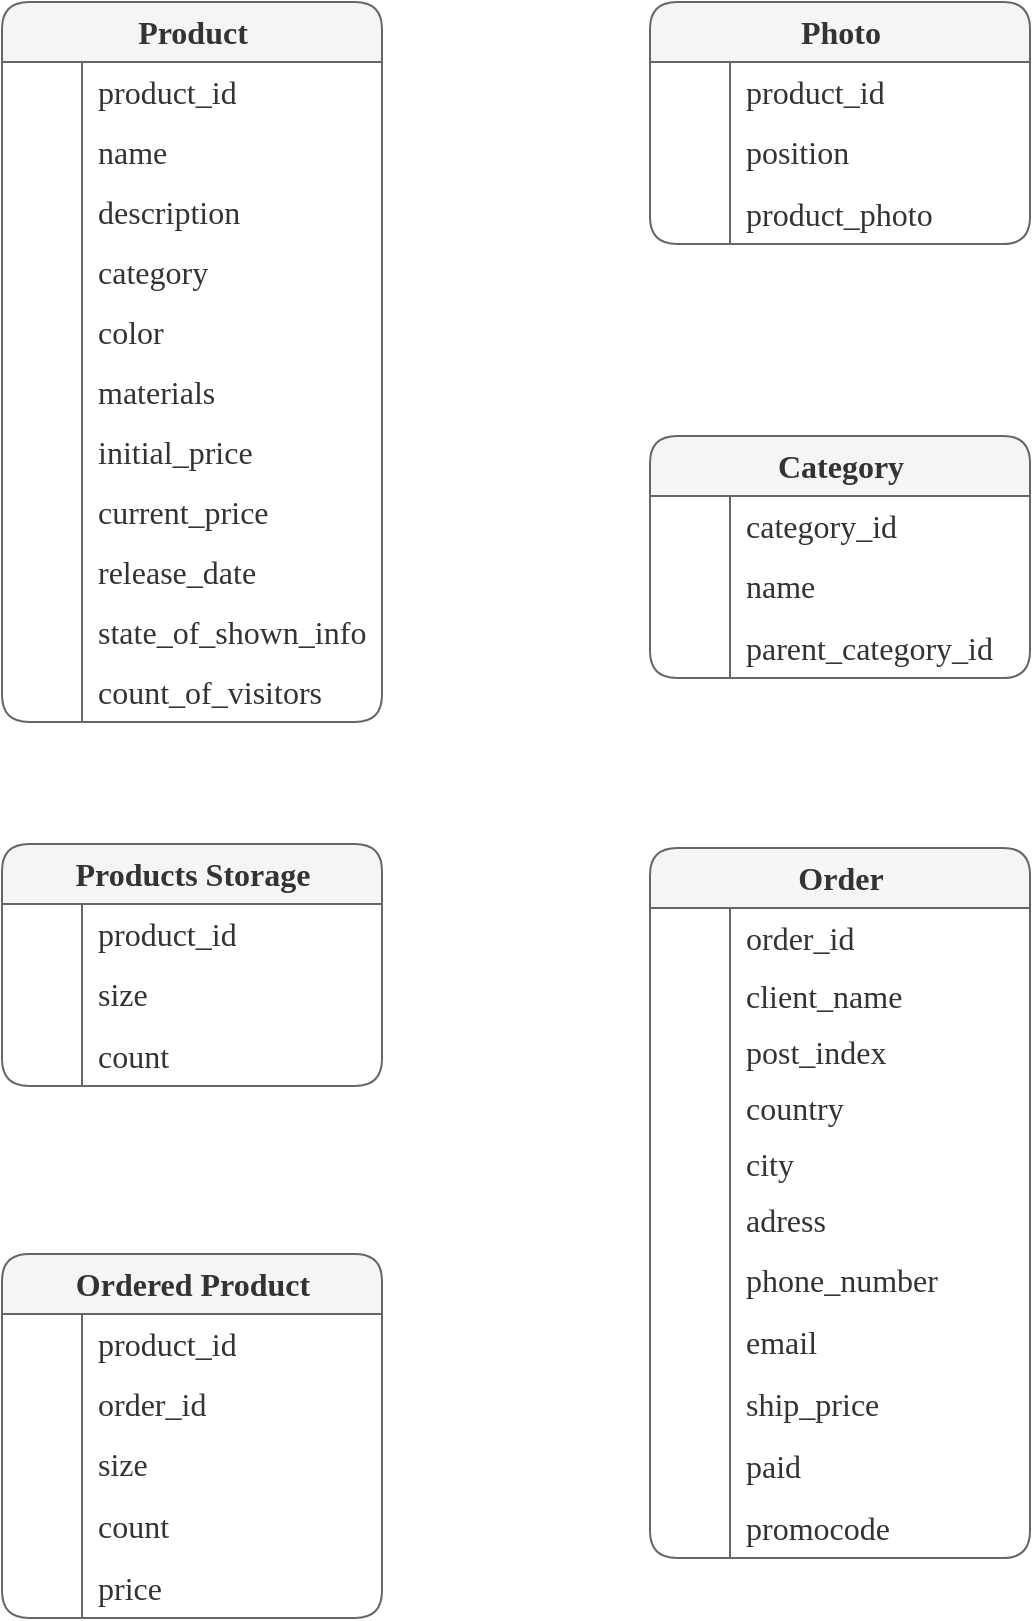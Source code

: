 <mxfile version="20.3.6" type="github">
  <diagram id="C5RBs43oDa-KdzZeNtuy" name="Page-1">
    <mxGraphModel dx="1362" dy="795" grid="0" gridSize="10" guides="1" tooltips="1" connect="1" arrows="1" fold="1" page="1" pageScale="1" pageWidth="827" pageHeight="1169" math="0" shadow="0">
      <root>
        <mxCell id="WIyWlLk6GJQsqaUBKTNV-0" />
        <mxCell id="WIyWlLk6GJQsqaUBKTNV-1" parent="WIyWlLk6GJQsqaUBKTNV-0" />
        <mxCell id="GQmxgL6uchPmQ1sW0K6H-25" value="Product" style="shape=table;startSize=30;container=1;collapsible=0;childLayout=tableLayout;fixedRows=1;rowLines=0;fontStyle=1;rounded=1;sketch=0;fontFamily=Times New Roman;fontSize=16;fontColor=#333333;fillColor=#f5f5f5;gradientColor=none;html=1;strokeColor=#666666;" vertex="1" parent="WIyWlLk6GJQsqaUBKTNV-1">
          <mxGeometry x="80" y="70" width="190" height="360" as="geometry" />
        </mxCell>
        <mxCell id="GQmxgL6uchPmQ1sW0K6H-26" value="" style="shape=tableRow;horizontal=0;startSize=0;swimlaneHead=0;swimlaneBody=0;top=0;left=0;bottom=0;right=0;collapsible=0;dropTarget=0;fillColor=none;points=[[0,0.5],[1,0.5]];portConstraint=eastwest;rounded=0;sketch=0;fontFamily=Times New Roman;fontSize=16;fontColor=#333333;html=1;" vertex="1" parent="GQmxgL6uchPmQ1sW0K6H-25">
          <mxGeometry y="30" width="190" height="30" as="geometry" />
        </mxCell>
        <mxCell id="GQmxgL6uchPmQ1sW0K6H-27" value="" style="shape=partialRectangle;html=1;whiteSpace=wrap;connectable=0;fillColor=none;top=0;left=0;bottom=0;right=0;overflow=hidden;pointerEvents=1;rounded=0;sketch=0;fontFamily=Times New Roman;fontSize=16;fontColor=#333333;startSize=30;" vertex="1" parent="GQmxgL6uchPmQ1sW0K6H-26">
          <mxGeometry width="40" height="30" as="geometry">
            <mxRectangle width="40" height="30" as="alternateBounds" />
          </mxGeometry>
        </mxCell>
        <mxCell id="GQmxgL6uchPmQ1sW0K6H-28" value="product_id" style="shape=partialRectangle;html=1;whiteSpace=wrap;connectable=0;fillColor=none;top=0;left=0;bottom=0;right=0;align=left;spacingLeft=6;overflow=hidden;rounded=0;sketch=0;fontFamily=Times New Roman;fontSize=16;fontColor=#333333;startSize=30;" vertex="1" parent="GQmxgL6uchPmQ1sW0K6H-26">
          <mxGeometry x="40" width="150" height="30" as="geometry">
            <mxRectangle width="150" height="30" as="alternateBounds" />
          </mxGeometry>
        </mxCell>
        <mxCell id="GQmxgL6uchPmQ1sW0K6H-29" value="" style="shape=tableRow;horizontal=0;startSize=0;swimlaneHead=0;swimlaneBody=0;top=0;left=0;bottom=0;right=0;collapsible=0;dropTarget=0;fillColor=none;points=[[0,0.5],[1,0.5]];portConstraint=eastwest;rounded=0;sketch=0;fontFamily=Times New Roman;fontSize=16;fontColor=#333333;html=1;" vertex="1" parent="GQmxgL6uchPmQ1sW0K6H-25">
          <mxGeometry y="60" width="190" height="30" as="geometry" />
        </mxCell>
        <mxCell id="GQmxgL6uchPmQ1sW0K6H-30" value="" style="shape=partialRectangle;html=1;whiteSpace=wrap;connectable=0;fillColor=none;top=0;left=0;bottom=0;right=0;overflow=hidden;rounded=0;sketch=0;fontFamily=Times New Roman;fontSize=16;fontColor=#333333;startSize=30;" vertex="1" parent="GQmxgL6uchPmQ1sW0K6H-29">
          <mxGeometry width="40" height="30" as="geometry">
            <mxRectangle width="40" height="30" as="alternateBounds" />
          </mxGeometry>
        </mxCell>
        <mxCell id="GQmxgL6uchPmQ1sW0K6H-31" value="name" style="shape=partialRectangle;html=1;whiteSpace=wrap;connectable=0;fillColor=none;top=0;left=0;bottom=0;right=0;align=left;spacingLeft=6;overflow=hidden;rounded=0;sketch=0;fontFamily=Times New Roman;fontSize=16;fontColor=#333333;startSize=30;" vertex="1" parent="GQmxgL6uchPmQ1sW0K6H-29">
          <mxGeometry x="40" width="150" height="30" as="geometry">
            <mxRectangle width="150" height="30" as="alternateBounds" />
          </mxGeometry>
        </mxCell>
        <mxCell id="GQmxgL6uchPmQ1sW0K6H-32" value="" style="shape=tableRow;horizontal=0;startSize=0;swimlaneHead=0;swimlaneBody=0;top=0;left=0;bottom=0;right=0;collapsible=0;dropTarget=0;fillColor=none;points=[[0,0.5],[1,0.5]];portConstraint=eastwest;rounded=0;sketch=0;fontFamily=Times New Roman;fontSize=16;fontColor=#333333;html=1;" vertex="1" parent="GQmxgL6uchPmQ1sW0K6H-25">
          <mxGeometry y="90" width="190" height="30" as="geometry" />
        </mxCell>
        <mxCell id="GQmxgL6uchPmQ1sW0K6H-33" value="" style="shape=partialRectangle;html=1;whiteSpace=wrap;connectable=0;fillColor=none;top=0;left=0;bottom=0;right=0;overflow=hidden;rounded=0;sketch=0;fontFamily=Times New Roman;fontSize=16;fontColor=#333333;startSize=30;" vertex="1" parent="GQmxgL6uchPmQ1sW0K6H-32">
          <mxGeometry width="40" height="30" as="geometry">
            <mxRectangle width="40" height="30" as="alternateBounds" />
          </mxGeometry>
        </mxCell>
        <mxCell id="GQmxgL6uchPmQ1sW0K6H-34" value="description" style="shape=partialRectangle;html=1;whiteSpace=wrap;connectable=0;fillColor=none;top=0;left=0;bottom=0;right=0;align=left;spacingLeft=6;overflow=hidden;rounded=0;sketch=0;fontFamily=Times New Roman;fontSize=16;fontColor=#333333;startSize=30;" vertex="1" parent="GQmxgL6uchPmQ1sW0K6H-32">
          <mxGeometry x="40" width="150" height="30" as="geometry">
            <mxRectangle width="150" height="30" as="alternateBounds" />
          </mxGeometry>
        </mxCell>
        <mxCell id="GQmxgL6uchPmQ1sW0K6H-55" style="shape=tableRow;horizontal=0;startSize=0;swimlaneHead=0;swimlaneBody=0;top=0;left=0;bottom=0;right=0;collapsible=0;dropTarget=0;fillColor=none;points=[[0,0.5],[1,0.5]];portConstraint=eastwest;rounded=0;sketch=0;fontFamily=Times New Roman;fontSize=16;fontColor=#333333;html=1;" vertex="1" parent="GQmxgL6uchPmQ1sW0K6H-25">
          <mxGeometry y="120" width="190" height="30" as="geometry" />
        </mxCell>
        <mxCell id="GQmxgL6uchPmQ1sW0K6H-56" style="shape=partialRectangle;html=1;whiteSpace=wrap;connectable=0;fillColor=none;top=0;left=0;bottom=0;right=0;overflow=hidden;rounded=0;sketch=0;fontFamily=Times New Roman;fontSize=16;fontColor=#333333;startSize=30;" vertex="1" parent="GQmxgL6uchPmQ1sW0K6H-55">
          <mxGeometry width="40" height="30" as="geometry">
            <mxRectangle width="40" height="30" as="alternateBounds" />
          </mxGeometry>
        </mxCell>
        <mxCell id="GQmxgL6uchPmQ1sW0K6H-57" value="category" style="shape=partialRectangle;html=1;whiteSpace=wrap;connectable=0;fillColor=none;top=0;left=0;bottom=0;right=0;align=left;spacingLeft=6;overflow=hidden;rounded=0;sketch=0;fontFamily=Times New Roman;fontSize=16;fontColor=#333333;startSize=30;" vertex="1" parent="GQmxgL6uchPmQ1sW0K6H-55">
          <mxGeometry x="40" width="150" height="30" as="geometry">
            <mxRectangle width="150" height="30" as="alternateBounds" />
          </mxGeometry>
        </mxCell>
        <mxCell id="GQmxgL6uchPmQ1sW0K6H-61" style="shape=tableRow;horizontal=0;startSize=0;swimlaneHead=0;swimlaneBody=0;top=0;left=0;bottom=0;right=0;collapsible=0;dropTarget=0;fillColor=none;points=[[0,0.5],[1,0.5]];portConstraint=eastwest;rounded=0;sketch=0;fontFamily=Times New Roman;fontSize=16;fontColor=#333333;html=1;" vertex="1" parent="GQmxgL6uchPmQ1sW0K6H-25">
          <mxGeometry y="150" width="190" height="30" as="geometry" />
        </mxCell>
        <mxCell id="GQmxgL6uchPmQ1sW0K6H-62" style="shape=partialRectangle;html=1;whiteSpace=wrap;connectable=0;fillColor=none;top=0;left=0;bottom=0;right=0;overflow=hidden;rounded=0;sketch=0;fontFamily=Times New Roman;fontSize=16;fontColor=#333333;startSize=30;" vertex="1" parent="GQmxgL6uchPmQ1sW0K6H-61">
          <mxGeometry width="40" height="30" as="geometry">
            <mxRectangle width="40" height="30" as="alternateBounds" />
          </mxGeometry>
        </mxCell>
        <mxCell id="GQmxgL6uchPmQ1sW0K6H-63" value="color" style="shape=partialRectangle;html=1;whiteSpace=wrap;connectable=0;fillColor=none;top=0;left=0;bottom=0;right=0;align=left;spacingLeft=6;overflow=hidden;rounded=0;sketch=0;fontFamily=Times New Roman;fontSize=16;fontColor=#333333;startSize=30;" vertex="1" parent="GQmxgL6uchPmQ1sW0K6H-61">
          <mxGeometry x="40" width="150" height="30" as="geometry">
            <mxRectangle width="150" height="30" as="alternateBounds" />
          </mxGeometry>
        </mxCell>
        <mxCell id="GQmxgL6uchPmQ1sW0K6H-52" style="shape=tableRow;horizontal=0;startSize=0;swimlaneHead=0;swimlaneBody=0;top=0;left=0;bottom=0;right=0;collapsible=0;dropTarget=0;fillColor=none;points=[[0,0.5],[1,0.5]];portConstraint=eastwest;rounded=0;sketch=0;fontFamily=Times New Roman;fontSize=16;fontColor=#333333;html=1;" vertex="1" parent="GQmxgL6uchPmQ1sW0K6H-25">
          <mxGeometry y="180" width="190" height="30" as="geometry" />
        </mxCell>
        <mxCell id="GQmxgL6uchPmQ1sW0K6H-53" style="shape=partialRectangle;html=1;whiteSpace=wrap;connectable=0;fillColor=none;top=0;left=0;bottom=0;right=0;overflow=hidden;rounded=0;sketch=0;fontFamily=Times New Roman;fontSize=16;fontColor=#333333;startSize=30;" vertex="1" parent="GQmxgL6uchPmQ1sW0K6H-52">
          <mxGeometry width="40" height="30" as="geometry">
            <mxRectangle width="40" height="30" as="alternateBounds" />
          </mxGeometry>
        </mxCell>
        <mxCell id="GQmxgL6uchPmQ1sW0K6H-54" value="materials" style="shape=partialRectangle;html=1;whiteSpace=wrap;connectable=0;fillColor=none;top=0;left=0;bottom=0;right=0;align=left;spacingLeft=6;overflow=hidden;rounded=0;sketch=0;fontFamily=Times New Roman;fontSize=16;fontColor=#333333;startSize=30;" vertex="1" parent="GQmxgL6uchPmQ1sW0K6H-52">
          <mxGeometry x="40" width="150" height="30" as="geometry">
            <mxRectangle width="150" height="30" as="alternateBounds" />
          </mxGeometry>
        </mxCell>
        <mxCell id="GQmxgL6uchPmQ1sW0K6H-146" style="shape=tableRow;horizontal=0;startSize=0;swimlaneHead=0;swimlaneBody=0;top=0;left=0;bottom=0;right=0;collapsible=0;dropTarget=0;fillColor=none;points=[[0,0.5],[1,0.5]];portConstraint=eastwest;rounded=0;sketch=0;fontFamily=Times New Roman;fontSize=16;fontColor=#333333;html=1;" vertex="1" parent="GQmxgL6uchPmQ1sW0K6H-25">
          <mxGeometry y="210" width="190" height="30" as="geometry" />
        </mxCell>
        <mxCell id="GQmxgL6uchPmQ1sW0K6H-147" style="shape=partialRectangle;html=1;whiteSpace=wrap;connectable=0;fillColor=none;top=0;left=0;bottom=0;right=0;overflow=hidden;rounded=0;sketch=0;fontFamily=Times New Roman;fontSize=16;fontColor=#333333;startSize=30;" vertex="1" parent="GQmxgL6uchPmQ1sW0K6H-146">
          <mxGeometry width="40" height="30" as="geometry">
            <mxRectangle width="40" height="30" as="alternateBounds" />
          </mxGeometry>
        </mxCell>
        <mxCell id="GQmxgL6uchPmQ1sW0K6H-148" value="initial_price" style="shape=partialRectangle;html=1;whiteSpace=wrap;connectable=0;fillColor=none;top=0;left=0;bottom=0;right=0;align=left;spacingLeft=6;overflow=hidden;rounded=0;sketch=0;fontFamily=Times New Roman;fontSize=16;fontColor=#333333;startSize=30;" vertex="1" parent="GQmxgL6uchPmQ1sW0K6H-146">
          <mxGeometry x="40" width="150" height="30" as="geometry">
            <mxRectangle width="150" height="30" as="alternateBounds" />
          </mxGeometry>
        </mxCell>
        <mxCell id="GQmxgL6uchPmQ1sW0K6H-149" style="shape=tableRow;horizontal=0;startSize=0;swimlaneHead=0;swimlaneBody=0;top=0;left=0;bottom=0;right=0;collapsible=0;dropTarget=0;fillColor=none;points=[[0,0.5],[1,0.5]];portConstraint=eastwest;rounded=0;sketch=0;fontFamily=Times New Roman;fontSize=16;fontColor=#333333;html=1;" vertex="1" parent="GQmxgL6uchPmQ1sW0K6H-25">
          <mxGeometry y="240" width="190" height="30" as="geometry" />
        </mxCell>
        <mxCell id="GQmxgL6uchPmQ1sW0K6H-150" style="shape=partialRectangle;html=1;whiteSpace=wrap;connectable=0;fillColor=none;top=0;left=0;bottom=0;right=0;overflow=hidden;rounded=0;sketch=0;fontFamily=Times New Roman;fontSize=16;fontColor=#333333;startSize=30;" vertex="1" parent="GQmxgL6uchPmQ1sW0K6H-149">
          <mxGeometry width="40" height="30" as="geometry">
            <mxRectangle width="40" height="30" as="alternateBounds" />
          </mxGeometry>
        </mxCell>
        <mxCell id="GQmxgL6uchPmQ1sW0K6H-151" value="current_price" style="shape=partialRectangle;html=1;whiteSpace=wrap;connectable=0;fillColor=none;top=0;left=0;bottom=0;right=0;align=left;spacingLeft=6;overflow=hidden;rounded=0;sketch=0;fontFamily=Times New Roman;fontSize=16;fontColor=#333333;startSize=30;" vertex="1" parent="GQmxgL6uchPmQ1sW0K6H-149">
          <mxGeometry x="40" width="150" height="30" as="geometry">
            <mxRectangle width="150" height="30" as="alternateBounds" />
          </mxGeometry>
        </mxCell>
        <mxCell id="GQmxgL6uchPmQ1sW0K6H-49" style="shape=tableRow;horizontal=0;startSize=0;swimlaneHead=0;swimlaneBody=0;top=0;left=0;bottom=0;right=0;collapsible=0;dropTarget=0;fillColor=none;points=[[0,0.5],[1,0.5]];portConstraint=eastwest;rounded=0;sketch=0;fontFamily=Times New Roman;fontSize=16;fontColor=#333333;html=1;" vertex="1" parent="GQmxgL6uchPmQ1sW0K6H-25">
          <mxGeometry y="270" width="190" height="30" as="geometry" />
        </mxCell>
        <mxCell id="GQmxgL6uchPmQ1sW0K6H-50" style="shape=partialRectangle;html=1;whiteSpace=wrap;connectable=0;fillColor=none;top=0;left=0;bottom=0;right=0;overflow=hidden;rounded=0;sketch=0;fontFamily=Times New Roman;fontSize=16;fontColor=#333333;startSize=30;" vertex="1" parent="GQmxgL6uchPmQ1sW0K6H-49">
          <mxGeometry width="40" height="30" as="geometry">
            <mxRectangle width="40" height="30" as="alternateBounds" />
          </mxGeometry>
        </mxCell>
        <mxCell id="GQmxgL6uchPmQ1sW0K6H-51" value="release_date" style="shape=partialRectangle;html=1;whiteSpace=wrap;connectable=0;fillColor=none;top=0;left=0;bottom=0;right=0;align=left;spacingLeft=6;overflow=hidden;rounded=0;sketch=0;fontFamily=Times New Roman;fontSize=16;fontColor=#333333;startSize=30;" vertex="1" parent="GQmxgL6uchPmQ1sW0K6H-49">
          <mxGeometry x="40" width="150" height="30" as="geometry">
            <mxRectangle width="150" height="30" as="alternateBounds" />
          </mxGeometry>
        </mxCell>
        <mxCell id="GQmxgL6uchPmQ1sW0K6H-46" style="shape=tableRow;horizontal=0;startSize=0;swimlaneHead=0;swimlaneBody=0;top=0;left=0;bottom=0;right=0;collapsible=0;dropTarget=0;fillColor=none;points=[[0,0.5],[1,0.5]];portConstraint=eastwest;rounded=0;sketch=0;fontFamily=Times New Roman;fontSize=16;fontColor=#333333;html=1;" vertex="1" parent="GQmxgL6uchPmQ1sW0K6H-25">
          <mxGeometry y="300" width="190" height="30" as="geometry" />
        </mxCell>
        <mxCell id="GQmxgL6uchPmQ1sW0K6H-47" style="shape=partialRectangle;html=1;whiteSpace=wrap;connectable=0;fillColor=none;top=0;left=0;bottom=0;right=0;overflow=hidden;rounded=0;sketch=0;fontFamily=Times New Roman;fontSize=16;fontColor=#333333;startSize=30;" vertex="1" parent="GQmxgL6uchPmQ1sW0K6H-46">
          <mxGeometry width="40" height="30" as="geometry">
            <mxRectangle width="40" height="30" as="alternateBounds" />
          </mxGeometry>
        </mxCell>
        <mxCell id="GQmxgL6uchPmQ1sW0K6H-48" value="state_of_shown_info" style="shape=partialRectangle;html=1;whiteSpace=wrap;connectable=0;fillColor=none;top=0;left=0;bottom=0;right=0;align=left;spacingLeft=6;overflow=hidden;rounded=0;sketch=0;fontFamily=Times New Roman;fontSize=16;fontColor=#333333;startSize=30;" vertex="1" parent="GQmxgL6uchPmQ1sW0K6H-46">
          <mxGeometry x="40" width="150" height="30" as="geometry">
            <mxRectangle width="150" height="30" as="alternateBounds" />
          </mxGeometry>
        </mxCell>
        <mxCell id="GQmxgL6uchPmQ1sW0K6H-43" style="shape=tableRow;horizontal=0;startSize=0;swimlaneHead=0;swimlaneBody=0;top=0;left=0;bottom=0;right=0;collapsible=0;dropTarget=0;fillColor=none;points=[[0,0.5],[1,0.5]];portConstraint=eastwest;rounded=0;sketch=0;fontFamily=Times New Roman;fontSize=16;fontColor=#333333;html=1;" vertex="1" parent="GQmxgL6uchPmQ1sW0K6H-25">
          <mxGeometry y="330" width="190" height="30" as="geometry" />
        </mxCell>
        <mxCell id="GQmxgL6uchPmQ1sW0K6H-44" style="shape=partialRectangle;html=1;whiteSpace=wrap;connectable=0;fillColor=none;top=0;left=0;bottom=0;right=0;overflow=hidden;rounded=0;sketch=0;fontFamily=Times New Roman;fontSize=16;fontColor=#333333;startSize=30;" vertex="1" parent="GQmxgL6uchPmQ1sW0K6H-43">
          <mxGeometry width="40" height="30" as="geometry">
            <mxRectangle width="40" height="30" as="alternateBounds" />
          </mxGeometry>
        </mxCell>
        <mxCell id="GQmxgL6uchPmQ1sW0K6H-45" value="count_of_visitors" style="shape=partialRectangle;html=1;whiteSpace=wrap;connectable=0;fillColor=none;top=0;left=0;bottom=0;right=0;align=left;spacingLeft=6;overflow=hidden;rounded=0;sketch=0;fontFamily=Times New Roman;fontSize=16;fontColor=#333333;startSize=30;" vertex="1" parent="GQmxgL6uchPmQ1sW0K6H-43">
          <mxGeometry x="40" width="150" height="30" as="geometry">
            <mxRectangle width="150" height="30" as="alternateBounds" />
          </mxGeometry>
        </mxCell>
        <mxCell id="GQmxgL6uchPmQ1sW0K6H-64" value="Photo" style="shape=table;startSize=30;container=1;collapsible=0;childLayout=tableLayout;fixedRows=1;rowLines=0;fontStyle=1;rounded=1;sketch=0;fontFamily=Times New Roman;fontSize=16;fontColor=#333333;fillColor=#f5f5f5;gradientColor=none;html=1;strokeColor=#666666;" vertex="1" parent="WIyWlLk6GJQsqaUBKTNV-1">
          <mxGeometry x="404" y="70" width="190" height="121" as="geometry" />
        </mxCell>
        <mxCell id="GQmxgL6uchPmQ1sW0K6H-65" value="" style="shape=tableRow;horizontal=0;startSize=0;swimlaneHead=0;swimlaneBody=0;top=0;left=0;bottom=0;right=0;collapsible=0;dropTarget=0;fillColor=none;points=[[0,0.5],[1,0.5]];portConstraint=eastwest;rounded=0;sketch=0;fontFamily=Times New Roman;fontSize=16;fontColor=#333333;html=1;" vertex="1" parent="GQmxgL6uchPmQ1sW0K6H-64">
          <mxGeometry y="30" width="190" height="30" as="geometry" />
        </mxCell>
        <mxCell id="GQmxgL6uchPmQ1sW0K6H-66" value="" style="shape=partialRectangle;html=1;whiteSpace=wrap;connectable=0;fillColor=none;top=0;left=0;bottom=0;right=0;overflow=hidden;pointerEvents=1;rounded=0;sketch=0;fontFamily=Times New Roman;fontSize=16;fontColor=#333333;startSize=30;" vertex="1" parent="GQmxgL6uchPmQ1sW0K6H-65">
          <mxGeometry width="40" height="30" as="geometry">
            <mxRectangle width="40" height="30" as="alternateBounds" />
          </mxGeometry>
        </mxCell>
        <mxCell id="GQmxgL6uchPmQ1sW0K6H-67" value="product_id" style="shape=partialRectangle;html=1;whiteSpace=wrap;connectable=0;fillColor=none;top=0;left=0;bottom=0;right=0;align=left;spacingLeft=6;overflow=hidden;rounded=0;sketch=0;fontFamily=Times New Roman;fontSize=16;fontColor=#333333;startSize=30;" vertex="1" parent="GQmxgL6uchPmQ1sW0K6H-65">
          <mxGeometry x="40" width="150" height="30" as="geometry">
            <mxRectangle width="150" height="30" as="alternateBounds" />
          </mxGeometry>
        </mxCell>
        <mxCell id="GQmxgL6uchPmQ1sW0K6H-92" style="shape=tableRow;horizontal=0;startSize=0;swimlaneHead=0;swimlaneBody=0;top=0;left=0;bottom=0;right=0;collapsible=0;dropTarget=0;fillColor=none;points=[[0,0.5],[1,0.5]];portConstraint=eastwest;rounded=0;sketch=0;fontFamily=Times New Roman;fontSize=16;fontColor=#333333;html=1;" vertex="1" parent="GQmxgL6uchPmQ1sW0K6H-64">
          <mxGeometry y="60" width="190" height="30" as="geometry" />
        </mxCell>
        <mxCell id="GQmxgL6uchPmQ1sW0K6H-93" style="shape=partialRectangle;html=1;whiteSpace=wrap;connectable=0;fillColor=none;top=0;left=0;bottom=0;right=0;overflow=hidden;rounded=0;sketch=0;fontFamily=Times New Roman;fontSize=16;fontColor=#333333;startSize=30;" vertex="1" parent="GQmxgL6uchPmQ1sW0K6H-92">
          <mxGeometry width="40" height="30" as="geometry">
            <mxRectangle width="40" height="30" as="alternateBounds" />
          </mxGeometry>
        </mxCell>
        <mxCell id="GQmxgL6uchPmQ1sW0K6H-94" value="position" style="shape=partialRectangle;html=1;whiteSpace=wrap;connectable=0;fillColor=none;top=0;left=0;bottom=0;right=0;align=left;spacingLeft=6;overflow=hidden;rounded=0;sketch=0;fontFamily=Times New Roman;fontSize=16;fontColor=#333333;startSize=30;" vertex="1" parent="GQmxgL6uchPmQ1sW0K6H-92">
          <mxGeometry x="40" width="150" height="30" as="geometry">
            <mxRectangle width="150" height="30" as="alternateBounds" />
          </mxGeometry>
        </mxCell>
        <mxCell id="GQmxgL6uchPmQ1sW0K6H-68" value="" style="shape=tableRow;horizontal=0;startSize=0;swimlaneHead=0;swimlaneBody=0;top=0;left=0;bottom=0;right=0;collapsible=0;dropTarget=0;fillColor=none;points=[[0,0.5],[1,0.5]];portConstraint=eastwest;rounded=0;sketch=0;fontFamily=Times New Roman;fontSize=16;fontColor=#333333;html=1;" vertex="1" parent="GQmxgL6uchPmQ1sW0K6H-64">
          <mxGeometry y="90" width="190" height="31" as="geometry" />
        </mxCell>
        <mxCell id="GQmxgL6uchPmQ1sW0K6H-69" value="" style="shape=partialRectangle;html=1;whiteSpace=wrap;connectable=0;fillColor=none;top=0;left=0;bottom=0;right=0;overflow=hidden;rounded=0;sketch=0;fontFamily=Times New Roman;fontSize=16;fontColor=#333333;startSize=30;" vertex="1" parent="GQmxgL6uchPmQ1sW0K6H-68">
          <mxGeometry width="40" height="31" as="geometry">
            <mxRectangle width="40" height="31" as="alternateBounds" />
          </mxGeometry>
        </mxCell>
        <mxCell id="GQmxgL6uchPmQ1sW0K6H-70" value="product_photo" style="shape=partialRectangle;html=1;whiteSpace=wrap;connectable=0;fillColor=none;top=0;left=0;bottom=0;right=0;align=left;spacingLeft=6;overflow=hidden;rounded=0;sketch=0;fontFamily=Times New Roman;fontSize=16;fontColor=#333333;startSize=30;" vertex="1" parent="GQmxgL6uchPmQ1sW0K6H-68">
          <mxGeometry x="40" width="150" height="31" as="geometry">
            <mxRectangle width="150" height="31" as="alternateBounds" />
          </mxGeometry>
        </mxCell>
        <mxCell id="GQmxgL6uchPmQ1sW0K6H-95" value="Category" style="shape=table;startSize=30;container=1;collapsible=0;childLayout=tableLayout;fixedRows=1;rowLines=0;fontStyle=1;rounded=1;sketch=0;fontFamily=Times New Roman;fontSize=16;fontColor=#333333;fillColor=#f5f5f5;gradientColor=none;html=1;strokeColor=#666666;" vertex="1" parent="WIyWlLk6GJQsqaUBKTNV-1">
          <mxGeometry x="404" y="287" width="190" height="121" as="geometry" />
        </mxCell>
        <mxCell id="GQmxgL6uchPmQ1sW0K6H-96" value="" style="shape=tableRow;horizontal=0;startSize=0;swimlaneHead=0;swimlaneBody=0;top=0;left=0;bottom=0;right=0;collapsible=0;dropTarget=0;fillColor=none;points=[[0,0.5],[1,0.5]];portConstraint=eastwest;rounded=0;sketch=0;fontFamily=Times New Roman;fontSize=16;fontColor=#333333;html=1;" vertex="1" parent="GQmxgL6uchPmQ1sW0K6H-95">
          <mxGeometry y="30" width="190" height="30" as="geometry" />
        </mxCell>
        <mxCell id="GQmxgL6uchPmQ1sW0K6H-97" value="" style="shape=partialRectangle;html=1;whiteSpace=wrap;connectable=0;fillColor=none;top=0;left=0;bottom=0;right=0;overflow=hidden;pointerEvents=1;rounded=0;sketch=0;fontFamily=Times New Roman;fontSize=16;fontColor=#333333;startSize=30;" vertex="1" parent="GQmxgL6uchPmQ1sW0K6H-96">
          <mxGeometry width="40" height="30" as="geometry">
            <mxRectangle width="40" height="30" as="alternateBounds" />
          </mxGeometry>
        </mxCell>
        <mxCell id="GQmxgL6uchPmQ1sW0K6H-98" value="category_id" style="shape=partialRectangle;html=1;whiteSpace=wrap;connectable=0;fillColor=none;top=0;left=0;bottom=0;right=0;align=left;spacingLeft=6;overflow=hidden;rounded=0;sketch=0;fontFamily=Times New Roman;fontSize=16;fontColor=#333333;startSize=30;" vertex="1" parent="GQmxgL6uchPmQ1sW0K6H-96">
          <mxGeometry x="40" width="150" height="30" as="geometry">
            <mxRectangle width="150" height="30" as="alternateBounds" />
          </mxGeometry>
        </mxCell>
        <mxCell id="GQmxgL6uchPmQ1sW0K6H-99" style="shape=tableRow;horizontal=0;startSize=0;swimlaneHead=0;swimlaneBody=0;top=0;left=0;bottom=0;right=0;collapsible=0;dropTarget=0;fillColor=none;points=[[0,0.5],[1,0.5]];portConstraint=eastwest;rounded=0;sketch=0;fontFamily=Times New Roman;fontSize=16;fontColor=#333333;html=1;" vertex="1" parent="GQmxgL6uchPmQ1sW0K6H-95">
          <mxGeometry y="60" width="190" height="30" as="geometry" />
        </mxCell>
        <mxCell id="GQmxgL6uchPmQ1sW0K6H-100" style="shape=partialRectangle;html=1;whiteSpace=wrap;connectable=0;fillColor=none;top=0;left=0;bottom=0;right=0;overflow=hidden;rounded=0;sketch=0;fontFamily=Times New Roman;fontSize=16;fontColor=#333333;startSize=30;" vertex="1" parent="GQmxgL6uchPmQ1sW0K6H-99">
          <mxGeometry width="40" height="30" as="geometry">
            <mxRectangle width="40" height="30" as="alternateBounds" />
          </mxGeometry>
        </mxCell>
        <mxCell id="GQmxgL6uchPmQ1sW0K6H-101" value="name" style="shape=partialRectangle;html=1;whiteSpace=wrap;connectable=0;fillColor=none;top=0;left=0;bottom=0;right=0;align=left;spacingLeft=6;overflow=hidden;rounded=0;sketch=0;fontFamily=Times New Roman;fontSize=16;fontColor=#333333;startSize=30;" vertex="1" parent="GQmxgL6uchPmQ1sW0K6H-99">
          <mxGeometry x="40" width="150" height="30" as="geometry">
            <mxRectangle width="150" height="30" as="alternateBounds" />
          </mxGeometry>
        </mxCell>
        <mxCell id="GQmxgL6uchPmQ1sW0K6H-102" value="" style="shape=tableRow;horizontal=0;startSize=0;swimlaneHead=0;swimlaneBody=0;top=0;left=0;bottom=0;right=0;collapsible=0;dropTarget=0;fillColor=none;points=[[0,0.5],[1,0.5]];portConstraint=eastwest;rounded=0;sketch=0;fontFamily=Times New Roman;fontSize=16;fontColor=#333333;html=1;" vertex="1" parent="GQmxgL6uchPmQ1sW0K6H-95">
          <mxGeometry y="90" width="190" height="31" as="geometry" />
        </mxCell>
        <mxCell id="GQmxgL6uchPmQ1sW0K6H-103" value="" style="shape=partialRectangle;html=1;whiteSpace=wrap;connectable=0;fillColor=none;top=0;left=0;bottom=0;right=0;overflow=hidden;rounded=0;sketch=0;fontFamily=Times New Roman;fontSize=16;fontColor=#333333;startSize=30;" vertex="1" parent="GQmxgL6uchPmQ1sW0K6H-102">
          <mxGeometry width="40" height="31" as="geometry">
            <mxRectangle width="40" height="31" as="alternateBounds" />
          </mxGeometry>
        </mxCell>
        <mxCell id="GQmxgL6uchPmQ1sW0K6H-104" value="parent_category_id" style="shape=partialRectangle;html=1;whiteSpace=wrap;connectable=0;fillColor=none;top=0;left=0;bottom=0;right=0;align=left;spacingLeft=6;overflow=hidden;rounded=0;sketch=0;fontFamily=Times New Roman;fontSize=16;fontColor=#333333;startSize=30;" vertex="1" parent="GQmxgL6uchPmQ1sW0K6H-102">
          <mxGeometry x="40" width="150" height="31" as="geometry">
            <mxRectangle width="150" height="31" as="alternateBounds" />
          </mxGeometry>
        </mxCell>
        <mxCell id="GQmxgL6uchPmQ1sW0K6H-105" value="Products Storage" style="shape=table;startSize=30;container=1;collapsible=0;childLayout=tableLayout;fixedRows=1;rowLines=0;fontStyle=1;rounded=1;sketch=0;fontFamily=Times New Roman;fontSize=16;fontColor=#333333;fillColor=#f5f5f5;gradientColor=none;html=1;strokeColor=#666666;" vertex="1" parent="WIyWlLk6GJQsqaUBKTNV-1">
          <mxGeometry x="80" y="491" width="190" height="121" as="geometry" />
        </mxCell>
        <mxCell id="GQmxgL6uchPmQ1sW0K6H-106" value="" style="shape=tableRow;horizontal=0;startSize=0;swimlaneHead=0;swimlaneBody=0;top=0;left=0;bottom=0;right=0;collapsible=0;dropTarget=0;fillColor=none;points=[[0,0.5],[1,0.5]];portConstraint=eastwest;rounded=0;sketch=0;fontFamily=Times New Roman;fontSize=16;fontColor=#333333;html=1;" vertex="1" parent="GQmxgL6uchPmQ1sW0K6H-105">
          <mxGeometry y="30" width="190" height="30" as="geometry" />
        </mxCell>
        <mxCell id="GQmxgL6uchPmQ1sW0K6H-107" value="" style="shape=partialRectangle;html=1;whiteSpace=wrap;connectable=0;fillColor=none;top=0;left=0;bottom=0;right=0;overflow=hidden;pointerEvents=1;rounded=0;sketch=0;fontFamily=Times New Roman;fontSize=16;fontColor=#333333;startSize=30;" vertex="1" parent="GQmxgL6uchPmQ1sW0K6H-106">
          <mxGeometry width="40" height="30" as="geometry">
            <mxRectangle width="40" height="30" as="alternateBounds" />
          </mxGeometry>
        </mxCell>
        <mxCell id="GQmxgL6uchPmQ1sW0K6H-108" value="product_id" style="shape=partialRectangle;html=1;whiteSpace=wrap;connectable=0;fillColor=none;top=0;left=0;bottom=0;right=0;align=left;spacingLeft=6;overflow=hidden;rounded=0;sketch=0;fontFamily=Times New Roman;fontSize=16;fontColor=#333333;startSize=30;" vertex="1" parent="GQmxgL6uchPmQ1sW0K6H-106">
          <mxGeometry x="40" width="150" height="30" as="geometry">
            <mxRectangle width="150" height="30" as="alternateBounds" />
          </mxGeometry>
        </mxCell>
        <mxCell id="GQmxgL6uchPmQ1sW0K6H-109" style="shape=tableRow;horizontal=0;startSize=0;swimlaneHead=0;swimlaneBody=0;top=0;left=0;bottom=0;right=0;collapsible=0;dropTarget=0;fillColor=none;points=[[0,0.5],[1,0.5]];portConstraint=eastwest;rounded=0;sketch=0;fontFamily=Times New Roman;fontSize=16;fontColor=#333333;html=1;" vertex="1" parent="GQmxgL6uchPmQ1sW0K6H-105">
          <mxGeometry y="60" width="190" height="30" as="geometry" />
        </mxCell>
        <mxCell id="GQmxgL6uchPmQ1sW0K6H-110" style="shape=partialRectangle;html=1;whiteSpace=wrap;connectable=0;fillColor=none;top=0;left=0;bottom=0;right=0;overflow=hidden;rounded=0;sketch=0;fontFamily=Times New Roman;fontSize=16;fontColor=#333333;startSize=30;" vertex="1" parent="GQmxgL6uchPmQ1sW0K6H-109">
          <mxGeometry width="40" height="30" as="geometry">
            <mxRectangle width="40" height="30" as="alternateBounds" />
          </mxGeometry>
        </mxCell>
        <mxCell id="GQmxgL6uchPmQ1sW0K6H-111" value="size" style="shape=partialRectangle;html=1;whiteSpace=wrap;connectable=0;fillColor=none;top=0;left=0;bottom=0;right=0;align=left;spacingLeft=6;overflow=hidden;rounded=0;sketch=0;fontFamily=Times New Roman;fontSize=16;fontColor=#333333;startSize=30;" vertex="1" parent="GQmxgL6uchPmQ1sW0K6H-109">
          <mxGeometry x="40" width="150" height="30" as="geometry">
            <mxRectangle width="150" height="30" as="alternateBounds" />
          </mxGeometry>
        </mxCell>
        <mxCell id="GQmxgL6uchPmQ1sW0K6H-112" value="" style="shape=tableRow;horizontal=0;startSize=0;swimlaneHead=0;swimlaneBody=0;top=0;left=0;bottom=0;right=0;collapsible=0;dropTarget=0;fillColor=none;points=[[0,0.5],[1,0.5]];portConstraint=eastwest;rounded=0;sketch=0;fontFamily=Times New Roman;fontSize=16;fontColor=#333333;html=1;" vertex="1" parent="GQmxgL6uchPmQ1sW0K6H-105">
          <mxGeometry y="90" width="190" height="31" as="geometry" />
        </mxCell>
        <mxCell id="GQmxgL6uchPmQ1sW0K6H-113" value="" style="shape=partialRectangle;html=1;whiteSpace=wrap;connectable=0;fillColor=none;top=0;left=0;bottom=0;right=0;overflow=hidden;rounded=0;sketch=0;fontFamily=Times New Roman;fontSize=16;fontColor=#333333;startSize=30;" vertex="1" parent="GQmxgL6uchPmQ1sW0K6H-112">
          <mxGeometry width="40" height="31" as="geometry">
            <mxRectangle width="40" height="31" as="alternateBounds" />
          </mxGeometry>
        </mxCell>
        <mxCell id="GQmxgL6uchPmQ1sW0K6H-114" value="count" style="shape=partialRectangle;html=1;whiteSpace=wrap;connectable=0;fillColor=none;top=0;left=0;bottom=0;right=0;align=left;spacingLeft=6;overflow=hidden;rounded=0;sketch=0;fontFamily=Times New Roman;fontSize=16;fontColor=#333333;startSize=30;" vertex="1" parent="GQmxgL6uchPmQ1sW0K6H-112">
          <mxGeometry x="40" width="150" height="31" as="geometry">
            <mxRectangle width="150" height="31" as="alternateBounds" />
          </mxGeometry>
        </mxCell>
        <mxCell id="GQmxgL6uchPmQ1sW0K6H-115" value="Order" style="shape=table;startSize=30;container=1;collapsible=0;childLayout=tableLayout;fixedRows=1;rowLines=0;fontStyle=1;rounded=1;sketch=0;fontFamily=Times New Roman;fontSize=16;fontColor=#333333;fillColor=#f5f5f5;gradientColor=none;html=1;strokeColor=#666666;" vertex="1" parent="WIyWlLk6GJQsqaUBKTNV-1">
          <mxGeometry x="404" y="493" width="190" height="355" as="geometry" />
        </mxCell>
        <mxCell id="GQmxgL6uchPmQ1sW0K6H-116" value="" style="shape=tableRow;horizontal=0;startSize=0;swimlaneHead=0;swimlaneBody=0;top=0;left=0;bottom=0;right=0;collapsible=0;dropTarget=0;fillColor=none;points=[[0,0.5],[1,0.5]];portConstraint=eastwest;rounded=0;sketch=0;fontFamily=Times New Roman;fontSize=16;fontColor=#333333;html=1;" vertex="1" parent="GQmxgL6uchPmQ1sW0K6H-115">
          <mxGeometry y="30" width="190" height="30" as="geometry" />
        </mxCell>
        <mxCell id="GQmxgL6uchPmQ1sW0K6H-117" value="" style="shape=partialRectangle;html=1;whiteSpace=wrap;connectable=0;fillColor=none;top=0;left=0;bottom=0;right=0;overflow=hidden;pointerEvents=1;rounded=0;sketch=0;fontFamily=Times New Roman;fontSize=16;fontColor=#333333;startSize=30;" vertex="1" parent="GQmxgL6uchPmQ1sW0K6H-116">
          <mxGeometry width="40" height="30" as="geometry">
            <mxRectangle width="40" height="30" as="alternateBounds" />
          </mxGeometry>
        </mxCell>
        <mxCell id="GQmxgL6uchPmQ1sW0K6H-118" value="order_id" style="shape=partialRectangle;html=1;whiteSpace=wrap;connectable=0;fillColor=none;top=0;left=0;bottom=0;right=0;align=left;spacingLeft=6;overflow=hidden;rounded=0;sketch=0;fontFamily=Times New Roman;fontSize=16;fontColor=#333333;startSize=30;" vertex="1" parent="GQmxgL6uchPmQ1sW0K6H-116">
          <mxGeometry x="40" width="150" height="30" as="geometry">
            <mxRectangle width="150" height="30" as="alternateBounds" />
          </mxGeometry>
        </mxCell>
        <mxCell id="GQmxgL6uchPmQ1sW0K6H-119" style="shape=tableRow;horizontal=0;startSize=0;swimlaneHead=0;swimlaneBody=0;top=0;left=0;bottom=0;right=0;collapsible=0;dropTarget=0;fillColor=none;points=[[0,0.5],[1,0.5]];portConstraint=eastwest;rounded=0;sketch=0;fontFamily=Times New Roman;fontSize=16;fontColor=#333333;html=1;" vertex="1" parent="GQmxgL6uchPmQ1sW0K6H-115">
          <mxGeometry y="60" width="190" height="28" as="geometry" />
        </mxCell>
        <mxCell id="GQmxgL6uchPmQ1sW0K6H-120" style="shape=partialRectangle;html=1;whiteSpace=wrap;connectable=0;fillColor=none;top=0;left=0;bottom=0;right=0;overflow=hidden;rounded=0;sketch=0;fontFamily=Times New Roman;fontSize=16;fontColor=#333333;startSize=30;" vertex="1" parent="GQmxgL6uchPmQ1sW0K6H-119">
          <mxGeometry width="40" height="28" as="geometry">
            <mxRectangle width="40" height="28" as="alternateBounds" />
          </mxGeometry>
        </mxCell>
        <mxCell id="GQmxgL6uchPmQ1sW0K6H-121" value="client_name" style="shape=partialRectangle;html=1;whiteSpace=wrap;connectable=0;fillColor=none;top=0;left=0;bottom=0;right=0;align=left;spacingLeft=6;overflow=hidden;rounded=0;sketch=0;fontFamily=Times New Roman;fontSize=16;fontColor=#333333;startSize=30;" vertex="1" parent="GQmxgL6uchPmQ1sW0K6H-119">
          <mxGeometry x="40" width="150" height="28" as="geometry">
            <mxRectangle width="150" height="28" as="alternateBounds" />
          </mxGeometry>
        </mxCell>
        <mxCell id="GQmxgL6uchPmQ1sW0K6H-134" style="shape=tableRow;horizontal=0;startSize=0;swimlaneHead=0;swimlaneBody=0;top=0;left=0;bottom=0;right=0;collapsible=0;dropTarget=0;fillColor=none;points=[[0,0.5],[1,0.5]];portConstraint=eastwest;rounded=0;sketch=0;fontFamily=Times New Roman;fontSize=16;fontColor=#333333;html=1;" vertex="1" parent="GQmxgL6uchPmQ1sW0K6H-115">
          <mxGeometry y="88" width="190" height="28" as="geometry" />
        </mxCell>
        <mxCell id="GQmxgL6uchPmQ1sW0K6H-135" style="shape=partialRectangle;html=1;whiteSpace=wrap;connectable=0;fillColor=none;top=0;left=0;bottom=0;right=0;overflow=hidden;rounded=0;sketch=0;fontFamily=Times New Roman;fontSize=16;fontColor=#333333;startSize=30;" vertex="1" parent="GQmxgL6uchPmQ1sW0K6H-134">
          <mxGeometry width="40" height="28" as="geometry">
            <mxRectangle width="40" height="28" as="alternateBounds" />
          </mxGeometry>
        </mxCell>
        <mxCell id="GQmxgL6uchPmQ1sW0K6H-136" value="post_index" style="shape=partialRectangle;html=1;whiteSpace=wrap;connectable=0;fillColor=none;top=0;left=0;bottom=0;right=0;align=left;spacingLeft=6;overflow=hidden;rounded=0;sketch=0;fontFamily=Times New Roman;fontSize=16;fontColor=#333333;startSize=30;" vertex="1" parent="GQmxgL6uchPmQ1sW0K6H-134">
          <mxGeometry x="40" width="150" height="28" as="geometry">
            <mxRectangle width="150" height="28" as="alternateBounds" />
          </mxGeometry>
        </mxCell>
        <mxCell id="GQmxgL6uchPmQ1sW0K6H-131" style="shape=tableRow;horizontal=0;startSize=0;swimlaneHead=0;swimlaneBody=0;top=0;left=0;bottom=0;right=0;collapsible=0;dropTarget=0;fillColor=none;points=[[0,0.5],[1,0.5]];portConstraint=eastwest;rounded=0;sketch=0;fontFamily=Times New Roman;fontSize=16;fontColor=#333333;html=1;" vertex="1" parent="GQmxgL6uchPmQ1sW0K6H-115">
          <mxGeometry y="116" width="190" height="28" as="geometry" />
        </mxCell>
        <mxCell id="GQmxgL6uchPmQ1sW0K6H-132" style="shape=partialRectangle;html=1;whiteSpace=wrap;connectable=0;fillColor=none;top=0;left=0;bottom=0;right=0;overflow=hidden;rounded=0;sketch=0;fontFamily=Times New Roman;fontSize=16;fontColor=#333333;startSize=30;" vertex="1" parent="GQmxgL6uchPmQ1sW0K6H-131">
          <mxGeometry width="40" height="28" as="geometry">
            <mxRectangle width="40" height="28" as="alternateBounds" />
          </mxGeometry>
        </mxCell>
        <mxCell id="GQmxgL6uchPmQ1sW0K6H-133" value="country" style="shape=partialRectangle;html=1;whiteSpace=wrap;connectable=0;fillColor=none;top=0;left=0;bottom=0;right=0;align=left;spacingLeft=6;overflow=hidden;rounded=0;sketch=0;fontFamily=Times New Roman;fontSize=16;fontColor=#333333;startSize=30;" vertex="1" parent="GQmxgL6uchPmQ1sW0K6H-131">
          <mxGeometry x="40" width="150" height="28" as="geometry">
            <mxRectangle width="150" height="28" as="alternateBounds" />
          </mxGeometry>
        </mxCell>
        <mxCell id="GQmxgL6uchPmQ1sW0K6H-128" style="shape=tableRow;horizontal=0;startSize=0;swimlaneHead=0;swimlaneBody=0;top=0;left=0;bottom=0;right=0;collapsible=0;dropTarget=0;fillColor=none;points=[[0,0.5],[1,0.5]];portConstraint=eastwest;rounded=0;sketch=0;fontFamily=Times New Roman;fontSize=16;fontColor=#333333;html=1;" vertex="1" parent="GQmxgL6uchPmQ1sW0K6H-115">
          <mxGeometry y="144" width="190" height="28" as="geometry" />
        </mxCell>
        <mxCell id="GQmxgL6uchPmQ1sW0K6H-129" style="shape=partialRectangle;html=1;whiteSpace=wrap;connectable=0;fillColor=none;top=0;left=0;bottom=0;right=0;overflow=hidden;rounded=0;sketch=0;fontFamily=Times New Roman;fontSize=16;fontColor=#333333;startSize=30;" vertex="1" parent="GQmxgL6uchPmQ1sW0K6H-128">
          <mxGeometry width="40" height="28" as="geometry">
            <mxRectangle width="40" height="28" as="alternateBounds" />
          </mxGeometry>
        </mxCell>
        <mxCell id="GQmxgL6uchPmQ1sW0K6H-130" value="city" style="shape=partialRectangle;html=1;whiteSpace=wrap;connectable=0;fillColor=none;top=0;left=0;bottom=0;right=0;align=left;spacingLeft=6;overflow=hidden;rounded=0;sketch=0;fontFamily=Times New Roman;fontSize=16;fontColor=#333333;startSize=30;" vertex="1" parent="GQmxgL6uchPmQ1sW0K6H-128">
          <mxGeometry x="40" width="150" height="28" as="geometry">
            <mxRectangle width="150" height="28" as="alternateBounds" />
          </mxGeometry>
        </mxCell>
        <mxCell id="GQmxgL6uchPmQ1sW0K6H-125" style="shape=tableRow;horizontal=0;startSize=0;swimlaneHead=0;swimlaneBody=0;top=0;left=0;bottom=0;right=0;collapsible=0;dropTarget=0;fillColor=none;points=[[0,0.5],[1,0.5]];portConstraint=eastwest;rounded=0;sketch=0;fontFamily=Times New Roman;fontSize=16;fontColor=#333333;html=1;" vertex="1" parent="GQmxgL6uchPmQ1sW0K6H-115">
          <mxGeometry y="172" width="190" height="28" as="geometry" />
        </mxCell>
        <mxCell id="GQmxgL6uchPmQ1sW0K6H-126" style="shape=partialRectangle;html=1;whiteSpace=wrap;connectable=0;fillColor=none;top=0;left=0;bottom=0;right=0;overflow=hidden;rounded=0;sketch=0;fontFamily=Times New Roman;fontSize=16;fontColor=#333333;startSize=30;" vertex="1" parent="GQmxgL6uchPmQ1sW0K6H-125">
          <mxGeometry width="40" height="28" as="geometry">
            <mxRectangle width="40" height="28" as="alternateBounds" />
          </mxGeometry>
        </mxCell>
        <mxCell id="GQmxgL6uchPmQ1sW0K6H-127" value="adress" style="shape=partialRectangle;html=1;whiteSpace=wrap;connectable=0;fillColor=none;top=0;left=0;bottom=0;right=0;align=left;spacingLeft=6;overflow=hidden;rounded=0;sketch=0;fontFamily=Times New Roman;fontSize=16;fontColor=#333333;startSize=30;" vertex="1" parent="GQmxgL6uchPmQ1sW0K6H-125">
          <mxGeometry x="40" width="150" height="28" as="geometry">
            <mxRectangle width="150" height="28" as="alternateBounds" />
          </mxGeometry>
        </mxCell>
        <mxCell id="GQmxgL6uchPmQ1sW0K6H-122" value="" style="shape=tableRow;horizontal=0;startSize=0;swimlaneHead=0;swimlaneBody=0;top=0;left=0;bottom=0;right=0;collapsible=0;dropTarget=0;fillColor=none;points=[[0,0.5],[1,0.5]];portConstraint=eastwest;rounded=0;sketch=0;fontFamily=Times New Roman;fontSize=16;fontColor=#333333;html=1;" vertex="1" parent="GQmxgL6uchPmQ1sW0K6H-115">
          <mxGeometry y="200" width="190" height="31" as="geometry" />
        </mxCell>
        <mxCell id="GQmxgL6uchPmQ1sW0K6H-123" value="" style="shape=partialRectangle;html=1;whiteSpace=wrap;connectable=0;fillColor=none;top=0;left=0;bottom=0;right=0;overflow=hidden;rounded=0;sketch=0;fontFamily=Times New Roman;fontSize=16;fontColor=#333333;startSize=30;" vertex="1" parent="GQmxgL6uchPmQ1sW0K6H-122">
          <mxGeometry width="40" height="31" as="geometry">
            <mxRectangle width="40" height="31" as="alternateBounds" />
          </mxGeometry>
        </mxCell>
        <mxCell id="GQmxgL6uchPmQ1sW0K6H-124" value="phone_number" style="shape=partialRectangle;html=1;whiteSpace=wrap;connectable=0;fillColor=none;top=0;left=0;bottom=0;right=0;align=left;spacingLeft=6;overflow=hidden;rounded=0;sketch=0;fontFamily=Times New Roman;fontSize=16;fontColor=#333333;startSize=30;" vertex="1" parent="GQmxgL6uchPmQ1sW0K6H-122">
          <mxGeometry x="40" width="150" height="31" as="geometry">
            <mxRectangle width="150" height="31" as="alternateBounds" />
          </mxGeometry>
        </mxCell>
        <mxCell id="GQmxgL6uchPmQ1sW0K6H-143" style="shape=tableRow;horizontal=0;startSize=0;swimlaneHead=0;swimlaneBody=0;top=0;left=0;bottom=0;right=0;collapsible=0;dropTarget=0;fillColor=none;points=[[0,0.5],[1,0.5]];portConstraint=eastwest;rounded=0;sketch=0;fontFamily=Times New Roman;fontSize=16;fontColor=#333333;html=1;" vertex="1" parent="GQmxgL6uchPmQ1sW0K6H-115">
          <mxGeometry y="231" width="190" height="31" as="geometry" />
        </mxCell>
        <mxCell id="GQmxgL6uchPmQ1sW0K6H-144" style="shape=partialRectangle;html=1;whiteSpace=wrap;connectable=0;fillColor=none;top=0;left=0;bottom=0;right=0;overflow=hidden;rounded=0;sketch=0;fontFamily=Times New Roman;fontSize=16;fontColor=#333333;startSize=30;" vertex="1" parent="GQmxgL6uchPmQ1sW0K6H-143">
          <mxGeometry width="40" height="31" as="geometry">
            <mxRectangle width="40" height="31" as="alternateBounds" />
          </mxGeometry>
        </mxCell>
        <mxCell id="GQmxgL6uchPmQ1sW0K6H-145" value="email" style="shape=partialRectangle;html=1;whiteSpace=wrap;connectable=0;fillColor=none;top=0;left=0;bottom=0;right=0;align=left;spacingLeft=6;overflow=hidden;rounded=0;sketch=0;fontFamily=Times New Roman;fontSize=16;fontColor=#333333;startSize=30;" vertex="1" parent="GQmxgL6uchPmQ1sW0K6H-143">
          <mxGeometry x="40" width="150" height="31" as="geometry">
            <mxRectangle width="150" height="31" as="alternateBounds" />
          </mxGeometry>
        </mxCell>
        <mxCell id="GQmxgL6uchPmQ1sW0K6H-152" style="shape=tableRow;horizontal=0;startSize=0;swimlaneHead=0;swimlaneBody=0;top=0;left=0;bottom=0;right=0;collapsible=0;dropTarget=0;fillColor=none;points=[[0,0.5],[1,0.5]];portConstraint=eastwest;rounded=0;sketch=0;fontFamily=Times New Roman;fontSize=16;fontColor=#333333;html=1;" vertex="1" parent="GQmxgL6uchPmQ1sW0K6H-115">
          <mxGeometry y="262" width="190" height="31" as="geometry" />
        </mxCell>
        <mxCell id="GQmxgL6uchPmQ1sW0K6H-153" style="shape=partialRectangle;html=1;whiteSpace=wrap;connectable=0;fillColor=none;top=0;left=0;bottom=0;right=0;overflow=hidden;rounded=0;sketch=0;fontFamily=Times New Roman;fontSize=16;fontColor=#333333;startSize=30;" vertex="1" parent="GQmxgL6uchPmQ1sW0K6H-152">
          <mxGeometry width="40" height="31" as="geometry">
            <mxRectangle width="40" height="31" as="alternateBounds" />
          </mxGeometry>
        </mxCell>
        <mxCell id="GQmxgL6uchPmQ1sW0K6H-154" value="ship_price" style="shape=partialRectangle;html=1;whiteSpace=wrap;connectable=0;fillColor=none;top=0;left=0;bottom=0;right=0;align=left;spacingLeft=6;overflow=hidden;rounded=0;sketch=0;fontFamily=Times New Roman;fontSize=16;fontColor=#333333;startSize=30;" vertex="1" parent="GQmxgL6uchPmQ1sW0K6H-152">
          <mxGeometry x="40" width="150" height="31" as="geometry">
            <mxRectangle width="150" height="31" as="alternateBounds" />
          </mxGeometry>
        </mxCell>
        <mxCell id="GQmxgL6uchPmQ1sW0K6H-171" style="shape=tableRow;horizontal=0;startSize=0;swimlaneHead=0;swimlaneBody=0;top=0;left=0;bottom=0;right=0;collapsible=0;dropTarget=0;fillColor=none;points=[[0,0.5],[1,0.5]];portConstraint=eastwest;rounded=0;sketch=0;fontFamily=Times New Roman;fontSize=16;fontColor=#333333;html=1;" vertex="1" parent="GQmxgL6uchPmQ1sW0K6H-115">
          <mxGeometry y="293" width="190" height="31" as="geometry" />
        </mxCell>
        <mxCell id="GQmxgL6uchPmQ1sW0K6H-172" style="shape=partialRectangle;html=1;whiteSpace=wrap;connectable=0;fillColor=none;top=0;left=0;bottom=0;right=0;overflow=hidden;rounded=0;sketch=0;fontFamily=Times New Roman;fontSize=16;fontColor=#333333;startSize=30;" vertex="1" parent="GQmxgL6uchPmQ1sW0K6H-171">
          <mxGeometry width="40" height="31" as="geometry">
            <mxRectangle width="40" height="31" as="alternateBounds" />
          </mxGeometry>
        </mxCell>
        <mxCell id="GQmxgL6uchPmQ1sW0K6H-173" value="paid" style="shape=partialRectangle;html=1;whiteSpace=wrap;connectable=0;fillColor=none;top=0;left=0;bottom=0;right=0;align=left;spacingLeft=6;overflow=hidden;rounded=0;sketch=0;fontFamily=Times New Roman;fontSize=16;fontColor=#333333;startSize=30;" vertex="1" parent="GQmxgL6uchPmQ1sW0K6H-171">
          <mxGeometry x="40" width="150" height="31" as="geometry">
            <mxRectangle width="150" height="31" as="alternateBounds" />
          </mxGeometry>
        </mxCell>
        <mxCell id="GQmxgL6uchPmQ1sW0K6H-140" style="shape=tableRow;horizontal=0;startSize=0;swimlaneHead=0;swimlaneBody=0;top=0;left=0;bottom=0;right=0;collapsible=0;dropTarget=0;fillColor=none;points=[[0,0.5],[1,0.5]];portConstraint=eastwest;rounded=0;sketch=0;fontFamily=Times New Roman;fontSize=16;fontColor=#333333;html=1;" vertex="1" parent="GQmxgL6uchPmQ1sW0K6H-115">
          <mxGeometry y="324" width="190" height="31" as="geometry" />
        </mxCell>
        <mxCell id="GQmxgL6uchPmQ1sW0K6H-141" style="shape=partialRectangle;html=1;whiteSpace=wrap;connectable=0;fillColor=none;top=0;left=0;bottom=0;right=0;overflow=hidden;rounded=0;sketch=0;fontFamily=Times New Roman;fontSize=16;fontColor=#333333;startSize=30;" vertex="1" parent="GQmxgL6uchPmQ1sW0K6H-140">
          <mxGeometry width="40" height="31" as="geometry">
            <mxRectangle width="40" height="31" as="alternateBounds" />
          </mxGeometry>
        </mxCell>
        <mxCell id="GQmxgL6uchPmQ1sW0K6H-142" value="promocode" style="shape=partialRectangle;html=1;whiteSpace=wrap;connectable=0;fillColor=none;top=0;left=0;bottom=0;right=0;align=left;spacingLeft=6;overflow=hidden;rounded=0;sketch=0;fontFamily=Times New Roman;fontSize=16;fontColor=#333333;startSize=30;" vertex="1" parent="GQmxgL6uchPmQ1sW0K6H-140">
          <mxGeometry x="40" width="150" height="31" as="geometry">
            <mxRectangle width="150" height="31" as="alternateBounds" />
          </mxGeometry>
        </mxCell>
        <mxCell id="GQmxgL6uchPmQ1sW0K6H-155" value="Ordered Product" style="shape=table;startSize=30;container=1;collapsible=0;childLayout=tableLayout;fixedRows=1;rowLines=0;fontStyle=1;rounded=1;sketch=0;fontFamily=Times New Roman;fontSize=16;fontColor=#333333;fillColor=#f5f5f5;gradientColor=none;html=1;strokeColor=#666666;" vertex="1" parent="WIyWlLk6GJQsqaUBKTNV-1">
          <mxGeometry x="80" y="696" width="190" height="182" as="geometry" />
        </mxCell>
        <mxCell id="GQmxgL6uchPmQ1sW0K6H-156" value="" style="shape=tableRow;horizontal=0;startSize=0;swimlaneHead=0;swimlaneBody=0;top=0;left=0;bottom=0;right=0;collapsible=0;dropTarget=0;fillColor=none;points=[[0,0.5],[1,0.5]];portConstraint=eastwest;rounded=0;sketch=0;fontFamily=Times New Roman;fontSize=16;fontColor=#333333;html=1;" vertex="1" parent="GQmxgL6uchPmQ1sW0K6H-155">
          <mxGeometry y="30" width="190" height="30" as="geometry" />
        </mxCell>
        <mxCell id="GQmxgL6uchPmQ1sW0K6H-157" value="" style="shape=partialRectangle;html=1;whiteSpace=wrap;connectable=0;fillColor=none;top=0;left=0;bottom=0;right=0;overflow=hidden;pointerEvents=1;rounded=0;sketch=0;fontFamily=Times New Roman;fontSize=16;fontColor=#333333;startSize=30;" vertex="1" parent="GQmxgL6uchPmQ1sW0K6H-156">
          <mxGeometry width="40" height="30" as="geometry">
            <mxRectangle width="40" height="30" as="alternateBounds" />
          </mxGeometry>
        </mxCell>
        <mxCell id="GQmxgL6uchPmQ1sW0K6H-158" value="product_id" style="shape=partialRectangle;html=1;whiteSpace=wrap;connectable=0;fillColor=none;top=0;left=0;bottom=0;right=0;align=left;spacingLeft=6;overflow=hidden;rounded=0;sketch=0;fontFamily=Times New Roman;fontSize=16;fontColor=#333333;startSize=30;" vertex="1" parent="GQmxgL6uchPmQ1sW0K6H-156">
          <mxGeometry x="40" width="150" height="30" as="geometry">
            <mxRectangle width="150" height="30" as="alternateBounds" />
          </mxGeometry>
        </mxCell>
        <mxCell id="GQmxgL6uchPmQ1sW0K6H-165" style="shape=tableRow;horizontal=0;startSize=0;swimlaneHead=0;swimlaneBody=0;top=0;left=0;bottom=0;right=0;collapsible=0;dropTarget=0;fillColor=none;points=[[0,0.5],[1,0.5]];portConstraint=eastwest;rounded=0;sketch=0;fontFamily=Times New Roman;fontSize=16;fontColor=#333333;html=1;" vertex="1" parent="GQmxgL6uchPmQ1sW0K6H-155">
          <mxGeometry y="60" width="190" height="30" as="geometry" />
        </mxCell>
        <mxCell id="GQmxgL6uchPmQ1sW0K6H-166" style="shape=partialRectangle;html=1;whiteSpace=wrap;connectable=0;fillColor=none;top=0;left=0;bottom=0;right=0;overflow=hidden;pointerEvents=1;rounded=0;sketch=0;fontFamily=Times New Roman;fontSize=16;fontColor=#333333;startSize=30;" vertex="1" parent="GQmxgL6uchPmQ1sW0K6H-165">
          <mxGeometry width="40" height="30" as="geometry">
            <mxRectangle width="40" height="30" as="alternateBounds" />
          </mxGeometry>
        </mxCell>
        <mxCell id="GQmxgL6uchPmQ1sW0K6H-167" value="order_id" style="shape=partialRectangle;html=1;whiteSpace=wrap;connectable=0;fillColor=none;top=0;left=0;bottom=0;right=0;align=left;spacingLeft=6;overflow=hidden;rounded=0;sketch=0;fontFamily=Times New Roman;fontSize=16;fontColor=#333333;startSize=30;" vertex="1" parent="GQmxgL6uchPmQ1sW0K6H-165">
          <mxGeometry x="40" width="150" height="30" as="geometry">
            <mxRectangle width="150" height="30" as="alternateBounds" />
          </mxGeometry>
        </mxCell>
        <mxCell id="GQmxgL6uchPmQ1sW0K6H-159" style="shape=tableRow;horizontal=0;startSize=0;swimlaneHead=0;swimlaneBody=0;top=0;left=0;bottom=0;right=0;collapsible=0;dropTarget=0;fillColor=none;points=[[0,0.5],[1,0.5]];portConstraint=eastwest;rounded=0;sketch=0;fontFamily=Times New Roman;fontSize=16;fontColor=#333333;html=1;" vertex="1" parent="GQmxgL6uchPmQ1sW0K6H-155">
          <mxGeometry y="90" width="190" height="30" as="geometry" />
        </mxCell>
        <mxCell id="GQmxgL6uchPmQ1sW0K6H-160" style="shape=partialRectangle;html=1;whiteSpace=wrap;connectable=0;fillColor=none;top=0;left=0;bottom=0;right=0;overflow=hidden;rounded=0;sketch=0;fontFamily=Times New Roman;fontSize=16;fontColor=#333333;startSize=30;" vertex="1" parent="GQmxgL6uchPmQ1sW0K6H-159">
          <mxGeometry width="40" height="30" as="geometry">
            <mxRectangle width="40" height="30" as="alternateBounds" />
          </mxGeometry>
        </mxCell>
        <mxCell id="GQmxgL6uchPmQ1sW0K6H-161" value="size" style="shape=partialRectangle;html=1;whiteSpace=wrap;connectable=0;fillColor=none;top=0;left=0;bottom=0;right=0;align=left;spacingLeft=6;overflow=hidden;rounded=0;sketch=0;fontFamily=Times New Roman;fontSize=16;fontColor=#333333;startSize=30;" vertex="1" parent="GQmxgL6uchPmQ1sW0K6H-159">
          <mxGeometry x="40" width="150" height="30" as="geometry">
            <mxRectangle width="150" height="30" as="alternateBounds" />
          </mxGeometry>
        </mxCell>
        <mxCell id="GQmxgL6uchPmQ1sW0K6H-162" value="" style="shape=tableRow;horizontal=0;startSize=0;swimlaneHead=0;swimlaneBody=0;top=0;left=0;bottom=0;right=0;collapsible=0;dropTarget=0;fillColor=none;points=[[0,0.5],[1,0.5]];portConstraint=eastwest;rounded=0;sketch=0;fontFamily=Times New Roman;fontSize=16;fontColor=#333333;html=1;" vertex="1" parent="GQmxgL6uchPmQ1sW0K6H-155">
          <mxGeometry y="120" width="190" height="31" as="geometry" />
        </mxCell>
        <mxCell id="GQmxgL6uchPmQ1sW0K6H-163" value="" style="shape=partialRectangle;html=1;whiteSpace=wrap;connectable=0;fillColor=none;top=0;left=0;bottom=0;right=0;overflow=hidden;rounded=0;sketch=0;fontFamily=Times New Roman;fontSize=16;fontColor=#333333;startSize=30;" vertex="1" parent="GQmxgL6uchPmQ1sW0K6H-162">
          <mxGeometry width="40" height="31" as="geometry">
            <mxRectangle width="40" height="31" as="alternateBounds" />
          </mxGeometry>
        </mxCell>
        <mxCell id="GQmxgL6uchPmQ1sW0K6H-164" value="count" style="shape=partialRectangle;html=1;whiteSpace=wrap;connectable=0;fillColor=none;top=0;left=0;bottom=0;right=0;align=left;spacingLeft=6;overflow=hidden;rounded=0;sketch=0;fontFamily=Times New Roman;fontSize=16;fontColor=#333333;startSize=30;" vertex="1" parent="GQmxgL6uchPmQ1sW0K6H-162">
          <mxGeometry x="40" width="150" height="31" as="geometry">
            <mxRectangle width="150" height="31" as="alternateBounds" />
          </mxGeometry>
        </mxCell>
        <mxCell id="GQmxgL6uchPmQ1sW0K6H-168" style="shape=tableRow;horizontal=0;startSize=0;swimlaneHead=0;swimlaneBody=0;top=0;left=0;bottom=0;right=0;collapsible=0;dropTarget=0;fillColor=none;points=[[0,0.5],[1,0.5]];portConstraint=eastwest;rounded=0;sketch=0;fontFamily=Times New Roman;fontSize=16;fontColor=#333333;html=1;" vertex="1" parent="GQmxgL6uchPmQ1sW0K6H-155">
          <mxGeometry y="151" width="190" height="31" as="geometry" />
        </mxCell>
        <mxCell id="GQmxgL6uchPmQ1sW0K6H-169" style="shape=partialRectangle;html=1;whiteSpace=wrap;connectable=0;fillColor=none;top=0;left=0;bottom=0;right=0;overflow=hidden;rounded=0;sketch=0;fontFamily=Times New Roman;fontSize=16;fontColor=#333333;startSize=30;" vertex="1" parent="GQmxgL6uchPmQ1sW0K6H-168">
          <mxGeometry width="40" height="31" as="geometry">
            <mxRectangle width="40" height="31" as="alternateBounds" />
          </mxGeometry>
        </mxCell>
        <mxCell id="GQmxgL6uchPmQ1sW0K6H-170" value="price" style="shape=partialRectangle;html=1;whiteSpace=wrap;connectable=0;fillColor=none;top=0;left=0;bottom=0;right=0;align=left;spacingLeft=6;overflow=hidden;rounded=0;sketch=0;fontFamily=Times New Roman;fontSize=16;fontColor=#333333;startSize=30;" vertex="1" parent="GQmxgL6uchPmQ1sW0K6H-168">
          <mxGeometry x="40" width="150" height="31" as="geometry">
            <mxRectangle width="150" height="31" as="alternateBounds" />
          </mxGeometry>
        </mxCell>
      </root>
    </mxGraphModel>
  </diagram>
</mxfile>
